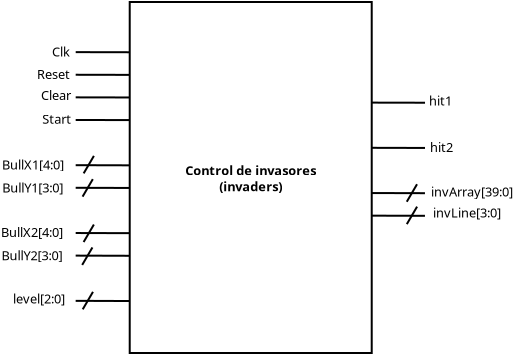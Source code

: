 <?xml version="1.0" encoding="UTF-8"?>
<dia:diagram xmlns:dia="http://www.lysator.liu.se/~alla/dia/">
  <dia:layer name="Background" visible="true" active="true">
    <dia:object type="Flowchart - Box" version="0" id="O0">
      <dia:attribute name="obj_pos">
        <dia:point val="16.3,4.65"/>
      </dia:attribute>
      <dia:attribute name="obj_bb">
        <dia:rectangle val="16.25,4.6;28.45,22.25"/>
      </dia:attribute>
      <dia:attribute name="elem_corner">
        <dia:point val="16.3,4.65"/>
      </dia:attribute>
      <dia:attribute name="elem_width">
        <dia:real val="12.1"/>
      </dia:attribute>
      <dia:attribute name="elem_height">
        <dia:real val="17.55"/>
      </dia:attribute>
      <dia:attribute name="border_width">
        <dia:real val="0.1"/>
      </dia:attribute>
      <dia:attribute name="show_background">
        <dia:boolean val="true"/>
      </dia:attribute>
      <dia:attribute name="padding">
        <dia:real val="0.5"/>
      </dia:attribute>
      <dia:attribute name="text">
        <dia:composite type="text">
          <dia:attribute name="string">
            <dia:string>#Control de invasores
(invaders)#</dia:string>
          </dia:attribute>
          <dia:attribute name="font">
            <dia:font family="sans" style="80" name="Helvetica-Bold"/>
          </dia:attribute>
          <dia:attribute name="height">
            <dia:real val="0.8"/>
          </dia:attribute>
          <dia:attribute name="pos">
            <dia:point val="22.35,13.22"/>
          </dia:attribute>
          <dia:attribute name="color">
            <dia:color val="#000000"/>
          </dia:attribute>
          <dia:attribute name="alignment">
            <dia:enum val="1"/>
          </dia:attribute>
        </dia:composite>
      </dia:attribute>
    </dia:object>
    <dia:object type="Standard - Line" version="0" id="O1">
      <dia:attribute name="obj_pos">
        <dia:point val="16.299,7.162"/>
      </dia:attribute>
      <dia:attribute name="obj_bb">
        <dia:rectangle val="13.549,7.107;16.349,7.212"/>
      </dia:attribute>
      <dia:attribute name="conn_endpoints">
        <dia:point val="16.299,7.162"/>
        <dia:point val="13.599,7.157"/>
      </dia:attribute>
      <dia:attribute name="numcp">
        <dia:int val="1"/>
      </dia:attribute>
    </dia:object>
    <dia:object type="Standard - Line" version="0" id="O2">
      <dia:attribute name="obj_pos">
        <dia:point val="16.298,8.293"/>
      </dia:attribute>
      <dia:attribute name="obj_bb">
        <dia:rectangle val="13.548,8.238;16.348,8.343"/>
      </dia:attribute>
      <dia:attribute name="conn_endpoints">
        <dia:point val="16.298,8.293"/>
        <dia:point val="13.598,8.288"/>
      </dia:attribute>
      <dia:attribute name="numcp">
        <dia:int val="1"/>
      </dia:attribute>
    </dia:object>
    <dia:object type="Standard - Line" version="0" id="O3">
      <dia:attribute name="obj_pos">
        <dia:point val="16.297,9.423"/>
      </dia:attribute>
      <dia:attribute name="obj_bb">
        <dia:rectangle val="13.548,9.368;16.348,9.473"/>
      </dia:attribute>
      <dia:attribute name="conn_endpoints">
        <dia:point val="16.297,9.423"/>
        <dia:point val="13.598,9.418"/>
      </dia:attribute>
      <dia:attribute name="numcp">
        <dia:int val="1"/>
      </dia:attribute>
    </dia:object>
    <dia:object type="Standard - Line" version="0" id="O4">
      <dia:attribute name="obj_pos">
        <dia:point val="16.297,10.554"/>
      </dia:attribute>
      <dia:attribute name="obj_bb">
        <dia:rectangle val="13.548,10.498;16.347,10.604"/>
      </dia:attribute>
      <dia:attribute name="conn_endpoints">
        <dia:point val="16.297,10.554"/>
        <dia:point val="13.598,10.549"/>
      </dia:attribute>
      <dia:attribute name="numcp">
        <dia:int val="1"/>
      </dia:attribute>
    </dia:object>
    <dia:object type="Standard - Line" version="0" id="O5">
      <dia:attribute name="obj_pos">
        <dia:point val="13.598,12.809"/>
      </dia:attribute>
      <dia:attribute name="obj_bb">
        <dia:rectangle val="13.548,12.759;16.346,12.866"/>
      </dia:attribute>
      <dia:attribute name="conn_endpoints">
        <dia:point val="13.598,12.809"/>
        <dia:point val="16.296,12.816"/>
      </dia:attribute>
      <dia:attribute name="numcp">
        <dia:int val="1"/>
      </dia:attribute>
    </dia:object>
    <dia:object type="Standard - Line" version="0" id="O6">
      <dia:attribute name="obj_pos">
        <dia:point val="13.598,13.94"/>
      </dia:attribute>
      <dia:attribute name="obj_bb">
        <dia:rectangle val="13.548,13.89;16.345,13.997"/>
      </dia:attribute>
      <dia:attribute name="conn_endpoints">
        <dia:point val="13.598,13.94"/>
        <dia:point val="16.295,13.947"/>
      </dia:attribute>
      <dia:attribute name="numcp">
        <dia:int val="1"/>
      </dia:attribute>
    </dia:object>
    <dia:object type="Standard - Line" version="0" id="O7">
      <dia:attribute name="obj_pos">
        <dia:point val="13.598,16.201"/>
      </dia:attribute>
      <dia:attribute name="obj_bb">
        <dia:rectangle val="13.547,16.151;16.344,16.259"/>
      </dia:attribute>
      <dia:attribute name="conn_endpoints">
        <dia:point val="13.598,16.201"/>
        <dia:point val="16.294,16.208"/>
      </dia:attribute>
      <dia:attribute name="numcp">
        <dia:int val="1"/>
      </dia:attribute>
    </dia:object>
    <dia:object type="Standard - Line" version="0" id="O8">
      <dia:attribute name="obj_pos">
        <dia:point val="13.597,17.331"/>
      </dia:attribute>
      <dia:attribute name="obj_bb">
        <dia:rectangle val="13.547,17.281;16.343,17.389"/>
      </dia:attribute>
      <dia:attribute name="conn_endpoints">
        <dia:point val="13.597,17.331"/>
        <dia:point val="16.293,17.339"/>
      </dia:attribute>
      <dia:attribute name="numcp">
        <dia:int val="1"/>
      </dia:attribute>
    </dia:object>
    <dia:object type="Standard - Line" version="0" id="O9">
      <dia:attribute name="obj_pos">
        <dia:point val="13.597,19.592"/>
      </dia:attribute>
      <dia:attribute name="obj_bb">
        <dia:rectangle val="13.547,19.542;16.342,19.651"/>
      </dia:attribute>
      <dia:attribute name="conn_endpoints">
        <dia:point val="13.597,19.592"/>
        <dia:point val="16.292,19.601"/>
      </dia:attribute>
      <dia:attribute name="numcp">
        <dia:int val="1"/>
      </dia:attribute>
    </dia:object>
    <dia:object type="Standard - Line" version="0" id="O10">
      <dia:attribute name="obj_pos">
        <dia:point val="31.065,9.686"/>
      </dia:attribute>
      <dia:attribute name="obj_bb">
        <dia:rectangle val="28.316,9.63;31.115,9.736"/>
      </dia:attribute>
      <dia:attribute name="conn_endpoints">
        <dia:point val="31.065,9.686"/>
        <dia:point val="28.366,9.681"/>
      </dia:attribute>
      <dia:attribute name="numcp">
        <dia:int val="1"/>
      </dia:attribute>
    </dia:object>
    <dia:object type="Standard - Line" version="0" id="O11">
      <dia:attribute name="obj_pos">
        <dia:point val="31.064,11.947"/>
      </dia:attribute>
      <dia:attribute name="obj_bb">
        <dia:rectangle val="28.316,11.891;31.114,11.998"/>
      </dia:attribute>
      <dia:attribute name="conn_endpoints">
        <dia:point val="31.064,11.947"/>
        <dia:point val="28.366,11.941"/>
      </dia:attribute>
      <dia:attribute name="numcp">
        <dia:int val="1"/>
      </dia:attribute>
    </dia:object>
    <dia:object type="Standard - Line" version="0" id="O12">
      <dia:attribute name="obj_pos">
        <dia:point val="31.062,14.209"/>
      </dia:attribute>
      <dia:attribute name="obj_bb">
        <dia:rectangle val="28.315,14.152;31.113,14.259"/>
      </dia:attribute>
      <dia:attribute name="conn_endpoints">
        <dia:point val="31.062,14.209"/>
        <dia:point val="28.365,14.202"/>
      </dia:attribute>
      <dia:attribute name="numcp">
        <dia:int val="1"/>
      </dia:attribute>
    </dia:object>
    <dia:object type="Standard - Line" version="0" id="O13">
      <dia:attribute name="obj_pos">
        <dia:point val="28.365,15.333"/>
      </dia:attribute>
      <dia:attribute name="obj_bb">
        <dia:rectangle val="28.315,15.283;31.112,15.39"/>
      </dia:attribute>
      <dia:attribute name="conn_endpoints">
        <dia:point val="28.365,15.333"/>
        <dia:point val="31.062,15.34"/>
      </dia:attribute>
      <dia:attribute name="numcp">
        <dia:int val="1"/>
      </dia:attribute>
    </dia:object>
    <dia:object type="Standard - Text" version="1" id="O14">
      <dia:attribute name="obj_pos">
        <dia:point val="9.259,6.919"/>
      </dia:attribute>
      <dia:attribute name="obj_bb">
        <dia:rectangle val="9.259,6.324;9.259,7.071"/>
      </dia:attribute>
      <dia:attribute name="text">
        <dia:composite type="text">
          <dia:attribute name="string">
            <dia:string>##</dia:string>
          </dia:attribute>
          <dia:attribute name="font">
            <dia:font family="sans" style="0" name="Helvetica"/>
          </dia:attribute>
          <dia:attribute name="height">
            <dia:real val="0.8"/>
          </dia:attribute>
          <dia:attribute name="pos">
            <dia:point val="9.259,6.919"/>
          </dia:attribute>
          <dia:attribute name="color">
            <dia:color val="#000000"/>
          </dia:attribute>
          <dia:attribute name="alignment">
            <dia:enum val="0"/>
          </dia:attribute>
        </dia:composite>
      </dia:attribute>
      <dia:attribute name="valign">
        <dia:enum val="3"/>
      </dia:attribute>
    </dia:object>
    <dia:object type="Standard - Text" version="1" id="O15">
      <dia:attribute name="obj_pos">
        <dia:point val="10.209,6.719"/>
      </dia:attribute>
      <dia:attribute name="obj_bb">
        <dia:rectangle val="10.209,6.124;10.209,6.871"/>
      </dia:attribute>
      <dia:attribute name="text">
        <dia:composite type="text">
          <dia:attribute name="string">
            <dia:string>##</dia:string>
          </dia:attribute>
          <dia:attribute name="font">
            <dia:font family="sans" style="0" name="Helvetica"/>
          </dia:attribute>
          <dia:attribute name="height">
            <dia:real val="0.8"/>
          </dia:attribute>
          <dia:attribute name="pos">
            <dia:point val="10.209,6.719"/>
          </dia:attribute>
          <dia:attribute name="color">
            <dia:color val="#000000"/>
          </dia:attribute>
          <dia:attribute name="alignment">
            <dia:enum val="0"/>
          </dia:attribute>
        </dia:composite>
      </dia:attribute>
      <dia:attribute name="valign">
        <dia:enum val="3"/>
      </dia:attribute>
    </dia:object>
    <dia:object type="Standard - Text" version="1" id="O16">
      <dia:attribute name="obj_pos">
        <dia:point val="12.409,7.369"/>
      </dia:attribute>
      <dia:attribute name="obj_bb">
        <dia:rectangle val="12.409,6.774;13.404,7.521"/>
      </dia:attribute>
      <dia:attribute name="text">
        <dia:composite type="text">
          <dia:attribute name="string">
            <dia:string>#Clk#</dia:string>
          </dia:attribute>
          <dia:attribute name="font">
            <dia:font family="sans" style="0" name="Helvetica"/>
          </dia:attribute>
          <dia:attribute name="height">
            <dia:real val="0.8"/>
          </dia:attribute>
          <dia:attribute name="pos">
            <dia:point val="12.409,7.369"/>
          </dia:attribute>
          <dia:attribute name="color">
            <dia:color val="#000000"/>
          </dia:attribute>
          <dia:attribute name="alignment">
            <dia:enum val="0"/>
          </dia:attribute>
        </dia:composite>
      </dia:attribute>
      <dia:attribute name="valign">
        <dia:enum val="3"/>
      </dia:attribute>
    </dia:object>
    <dia:object type="Standard - Text" version="1" id="O17">
      <dia:attribute name="obj_pos">
        <dia:point val="11.709,8.019"/>
      </dia:attribute>
      <dia:attribute name="obj_bb">
        <dia:rectangle val="11.691,7.405;11.709,8.209"/>
      </dia:attribute>
      <dia:attribute name="text">
        <dia:composite type="text">
          <dia:attribute name="string">
            <dia:string>##</dia:string>
          </dia:attribute>
          <dia:attribute name="font">
            <dia:font family="sans" style="0" name="Helvetica"/>
          </dia:attribute>
          <dia:attribute name="height">
            <dia:real val="0.8"/>
          </dia:attribute>
          <dia:attribute name="pos">
            <dia:point val="11.709,8.019"/>
          </dia:attribute>
          <dia:attribute name="color">
            <dia:color val="#000000"/>
          </dia:attribute>
          <dia:attribute name="alignment">
            <dia:enum val="0"/>
          </dia:attribute>
        </dia:composite>
      </dia:attribute>
      <dia:attribute name="valign">
        <dia:enum val="3"/>
      </dia:attribute>
    </dia:object>
    <dia:object type="Standard - Text" version="1" id="O18">
      <dia:attribute name="obj_pos">
        <dia:point val="11.664,8.504"/>
      </dia:attribute>
      <dia:attribute name="obj_bb">
        <dia:rectangle val="11.664,7.909;13.454,8.656"/>
      </dia:attribute>
      <dia:attribute name="text">
        <dia:composite type="text">
          <dia:attribute name="string">
            <dia:string>#Reset#</dia:string>
          </dia:attribute>
          <dia:attribute name="font">
            <dia:font family="sans" style="0" name="Helvetica"/>
          </dia:attribute>
          <dia:attribute name="height">
            <dia:real val="0.8"/>
          </dia:attribute>
          <dia:attribute name="pos">
            <dia:point val="11.664,8.504"/>
          </dia:attribute>
          <dia:attribute name="color">
            <dia:color val="#000000"/>
          </dia:attribute>
          <dia:attribute name="alignment">
            <dia:enum val="0"/>
          </dia:attribute>
        </dia:composite>
      </dia:attribute>
      <dia:attribute name="valign">
        <dia:enum val="3"/>
      </dia:attribute>
    </dia:object>
    <dia:object type="Standard - Text" version="1" id="O19">
      <dia:attribute name="obj_pos">
        <dia:point val="11.869,9.544"/>
      </dia:attribute>
      <dia:attribute name="obj_bb">
        <dia:rectangle val="11.869,8.949;13.544,9.696"/>
      </dia:attribute>
      <dia:attribute name="text">
        <dia:composite type="text">
          <dia:attribute name="string">
            <dia:string>#Clear#</dia:string>
          </dia:attribute>
          <dia:attribute name="font">
            <dia:font family="sans" style="0" name="Helvetica"/>
          </dia:attribute>
          <dia:attribute name="height">
            <dia:real val="0.8"/>
          </dia:attribute>
          <dia:attribute name="pos">
            <dia:point val="11.869,9.544"/>
          </dia:attribute>
          <dia:attribute name="color">
            <dia:color val="#000000"/>
          </dia:attribute>
          <dia:attribute name="alignment">
            <dia:enum val="0"/>
          </dia:attribute>
        </dia:composite>
      </dia:attribute>
      <dia:attribute name="valign">
        <dia:enum val="3"/>
      </dia:attribute>
    </dia:object>
    <dia:object type="Standard - Text" version="1" id="O20">
      <dia:attribute name="obj_pos">
        <dia:point val="11.924,10.734"/>
      </dia:attribute>
      <dia:attribute name="obj_bb">
        <dia:rectangle val="11.924,10.139;13.487,10.886"/>
      </dia:attribute>
      <dia:attribute name="text">
        <dia:composite type="text">
          <dia:attribute name="string">
            <dia:string>#Start#</dia:string>
          </dia:attribute>
          <dia:attribute name="font">
            <dia:font family="sans" style="0" name="Helvetica"/>
          </dia:attribute>
          <dia:attribute name="height">
            <dia:real val="0.8"/>
          </dia:attribute>
          <dia:attribute name="pos">
            <dia:point val="11.924,10.734"/>
          </dia:attribute>
          <dia:attribute name="color">
            <dia:color val="#000000"/>
          </dia:attribute>
          <dia:attribute name="alignment">
            <dia:enum val="0"/>
          </dia:attribute>
        </dia:composite>
      </dia:attribute>
      <dia:attribute name="valign">
        <dia:enum val="3"/>
      </dia:attribute>
    </dia:object>
    <dia:object type="Standard - Text" version="1" id="O21">
      <dia:attribute name="obj_pos">
        <dia:point val="9.909,13.019"/>
      </dia:attribute>
      <dia:attribute name="obj_bb">
        <dia:rectangle val="9.909,12.424;13.484,13.171"/>
      </dia:attribute>
      <dia:attribute name="text">
        <dia:composite type="text">
          <dia:attribute name="string">
            <dia:string>#BullX1[4:0]#</dia:string>
          </dia:attribute>
          <dia:attribute name="font">
            <dia:font family="sans" style="0" name="Helvetica"/>
          </dia:attribute>
          <dia:attribute name="height">
            <dia:real val="0.8"/>
          </dia:attribute>
          <dia:attribute name="pos">
            <dia:point val="9.909,13.019"/>
          </dia:attribute>
          <dia:attribute name="color">
            <dia:color val="#000000"/>
          </dia:attribute>
          <dia:attribute name="alignment">
            <dia:enum val="0"/>
          </dia:attribute>
        </dia:composite>
      </dia:attribute>
      <dia:attribute name="valign">
        <dia:enum val="3"/>
      </dia:attribute>
    </dia:object>
    <dia:object type="Standard - Text" version="1" id="O22">
      <dia:attribute name="obj_pos">
        <dia:point val="9.929,14.174"/>
      </dia:attribute>
      <dia:attribute name="obj_bb">
        <dia:rectangle val="9.929,13.579;13.457,14.326"/>
      </dia:attribute>
      <dia:attribute name="text">
        <dia:composite type="text">
          <dia:attribute name="string">
            <dia:string>#BullY1[3:0]#</dia:string>
          </dia:attribute>
          <dia:attribute name="font">
            <dia:font family="sans" style="0" name="Helvetica"/>
          </dia:attribute>
          <dia:attribute name="height">
            <dia:real val="0.8"/>
          </dia:attribute>
          <dia:attribute name="pos">
            <dia:point val="9.929,14.174"/>
          </dia:attribute>
          <dia:attribute name="color">
            <dia:color val="#000000"/>
          </dia:attribute>
          <dia:attribute name="alignment">
            <dia:enum val="0"/>
          </dia:attribute>
        </dia:composite>
      </dia:attribute>
      <dia:attribute name="valign">
        <dia:enum val="3"/>
      </dia:attribute>
    </dia:object>
    <dia:object type="Standard - Text" version="1" id="O23">
      <dia:attribute name="obj_pos">
        <dia:point val="10.459,19.719"/>
      </dia:attribute>
      <dia:attribute name="obj_bb">
        <dia:rectangle val="10.459,19.105;13.533,19.909"/>
      </dia:attribute>
      <dia:attribute name="text">
        <dia:composite type="text">
          <dia:attribute name="string">
            <dia:string>#level[2:0]#</dia:string>
          </dia:attribute>
          <dia:attribute name="font">
            <dia:font family="sans" style="0" name="Helvetica"/>
          </dia:attribute>
          <dia:attribute name="height">
            <dia:real val="0.8"/>
          </dia:attribute>
          <dia:attribute name="pos">
            <dia:point val="10.459,19.719"/>
          </dia:attribute>
          <dia:attribute name="color">
            <dia:color val="#000000"/>
          </dia:attribute>
          <dia:attribute name="alignment">
            <dia:enum val="0"/>
          </dia:attribute>
        </dia:composite>
      </dia:attribute>
      <dia:attribute name="valign">
        <dia:enum val="3"/>
      </dia:attribute>
    </dia:object>
    <dia:object type="Standard - Text" version="1" id="O24">
      <dia:attribute name="obj_pos">
        <dia:point val="9.864,16.404"/>
      </dia:attribute>
      <dia:attribute name="obj_bb">
        <dia:rectangle val="9.864,15.809;13.439,16.556"/>
      </dia:attribute>
      <dia:attribute name="text">
        <dia:composite type="text">
          <dia:attribute name="string">
            <dia:string>#BullX2[4:0]#</dia:string>
          </dia:attribute>
          <dia:attribute name="font">
            <dia:font family="sans" style="0" name="Helvetica"/>
          </dia:attribute>
          <dia:attribute name="height">
            <dia:real val="0.8"/>
          </dia:attribute>
          <dia:attribute name="pos">
            <dia:point val="9.864,16.404"/>
          </dia:attribute>
          <dia:attribute name="color">
            <dia:color val="#000000"/>
          </dia:attribute>
          <dia:attribute name="alignment">
            <dia:enum val="0"/>
          </dia:attribute>
        </dia:composite>
      </dia:attribute>
      <dia:attribute name="valign">
        <dia:enum val="3"/>
      </dia:attribute>
    </dia:object>
    <dia:object type="Standard - Text" version="1" id="O25">
      <dia:attribute name="obj_pos">
        <dia:point val="9.884,17.559"/>
      </dia:attribute>
      <dia:attribute name="obj_bb">
        <dia:rectangle val="9.884,16.964;13.412,17.711"/>
      </dia:attribute>
      <dia:attribute name="text">
        <dia:composite type="text">
          <dia:attribute name="string">
            <dia:string>#BullY2[3:0]#</dia:string>
          </dia:attribute>
          <dia:attribute name="font">
            <dia:font family="sans" style="0" name="Helvetica"/>
          </dia:attribute>
          <dia:attribute name="height">
            <dia:real val="0.8"/>
          </dia:attribute>
          <dia:attribute name="pos">
            <dia:point val="9.884,17.559"/>
          </dia:attribute>
          <dia:attribute name="color">
            <dia:color val="#000000"/>
          </dia:attribute>
          <dia:attribute name="alignment">
            <dia:enum val="0"/>
          </dia:attribute>
        </dia:composite>
      </dia:attribute>
      <dia:attribute name="valign">
        <dia:enum val="3"/>
      </dia:attribute>
    </dia:object>
    <dia:object type="Standard - Text" version="1" id="O26">
      <dia:attribute name="obj_pos">
        <dia:point val="31.259,9.819"/>
      </dia:attribute>
      <dia:attribute name="obj_bb">
        <dia:rectangle val="31.259,9.224;32.499,9.971"/>
      </dia:attribute>
      <dia:attribute name="text">
        <dia:composite type="text">
          <dia:attribute name="string">
            <dia:string>#hit1#</dia:string>
          </dia:attribute>
          <dia:attribute name="font">
            <dia:font family="sans" style="0" name="Helvetica"/>
          </dia:attribute>
          <dia:attribute name="height">
            <dia:real val="0.8"/>
          </dia:attribute>
          <dia:attribute name="pos">
            <dia:point val="31.259,9.819"/>
          </dia:attribute>
          <dia:attribute name="color">
            <dia:color val="#000000"/>
          </dia:attribute>
          <dia:attribute name="alignment">
            <dia:enum val="0"/>
          </dia:attribute>
        </dia:composite>
      </dia:attribute>
      <dia:attribute name="valign">
        <dia:enum val="3"/>
      </dia:attribute>
    </dia:object>
    <dia:object type="Standard - Text" version="1" id="O27">
      <dia:attribute name="obj_pos">
        <dia:point val="31.314,12.154"/>
      </dia:attribute>
      <dia:attribute name="obj_bb">
        <dia:rectangle val="31.314,11.559;32.554,12.306"/>
      </dia:attribute>
      <dia:attribute name="text">
        <dia:composite type="text">
          <dia:attribute name="string">
            <dia:string>#hit2#</dia:string>
          </dia:attribute>
          <dia:attribute name="font">
            <dia:font family="sans" style="0" name="Helvetica"/>
          </dia:attribute>
          <dia:attribute name="height">
            <dia:real val="0.8"/>
          </dia:attribute>
          <dia:attribute name="pos">
            <dia:point val="31.314,12.154"/>
          </dia:attribute>
          <dia:attribute name="color">
            <dia:color val="#000000"/>
          </dia:attribute>
          <dia:attribute name="alignment">
            <dia:enum val="0"/>
          </dia:attribute>
        </dia:composite>
      </dia:attribute>
      <dia:attribute name="valign">
        <dia:enum val="3"/>
      </dia:attribute>
    </dia:object>
    <dia:object type="Standard - Text" version="1" id="O28">
      <dia:attribute name="obj_pos">
        <dia:point val="31.359,14.369"/>
      </dia:attribute>
      <dia:attribute name="obj_bb">
        <dia:rectangle val="31.359,13.774;35.984,14.521"/>
      </dia:attribute>
      <dia:attribute name="text">
        <dia:composite type="text">
          <dia:attribute name="string">
            <dia:string>#invArray[39:0]#</dia:string>
          </dia:attribute>
          <dia:attribute name="font">
            <dia:font family="sans" style="0" name="Helvetica"/>
          </dia:attribute>
          <dia:attribute name="height">
            <dia:real val="0.8"/>
          </dia:attribute>
          <dia:attribute name="pos">
            <dia:point val="31.359,14.369"/>
          </dia:attribute>
          <dia:attribute name="color">
            <dia:color val="#000000"/>
          </dia:attribute>
          <dia:attribute name="alignment">
            <dia:enum val="0"/>
          </dia:attribute>
        </dia:composite>
      </dia:attribute>
      <dia:attribute name="valign">
        <dia:enum val="3"/>
      </dia:attribute>
    </dia:object>
    <dia:object type="Standard - Text" version="1" id="O29">
      <dia:attribute name="obj_pos">
        <dia:point val="31.459,15.419"/>
      </dia:attribute>
      <dia:attribute name="obj_bb">
        <dia:rectangle val="31.459,14.805;35.306,15.609"/>
      </dia:attribute>
      <dia:attribute name="text">
        <dia:composite type="text">
          <dia:attribute name="string">
            <dia:string>#invLine[3:0]#</dia:string>
          </dia:attribute>
          <dia:attribute name="font">
            <dia:font family="sans" style="0" name="Helvetica"/>
          </dia:attribute>
          <dia:attribute name="height">
            <dia:real val="0.8"/>
          </dia:attribute>
          <dia:attribute name="pos">
            <dia:point val="31.459,15.419"/>
          </dia:attribute>
          <dia:attribute name="color">
            <dia:color val="#000000"/>
          </dia:attribute>
          <dia:attribute name="alignment">
            <dia:enum val="0"/>
          </dia:attribute>
        </dia:composite>
      </dia:attribute>
      <dia:attribute name="valign">
        <dia:enum val="3"/>
      </dia:attribute>
    </dia:object>
    <dia:object type="Standard - Line" version="0" id="O30">
      <dia:attribute name="obj_pos">
        <dia:point val="13.997,13.219"/>
      </dia:attribute>
      <dia:attribute name="obj_bb">
        <dia:rectangle val="13.928,12.275;14.578,13.287"/>
      </dia:attribute>
      <dia:attribute name="conn_endpoints">
        <dia:point val="13.997,13.219"/>
        <dia:point val="14.509,12.344"/>
      </dia:attribute>
      <dia:attribute name="numcp">
        <dia:int val="1"/>
      </dia:attribute>
    </dia:object>
    <dia:object type="Standard - Line" version="0" id="O31">
      <dia:attribute name="obj_pos">
        <dia:point val="13.943,14.382"/>
      </dia:attribute>
      <dia:attribute name="obj_bb">
        <dia:rectangle val="13.874,13.439;14.524,14.451"/>
      </dia:attribute>
      <dia:attribute name="conn_endpoints">
        <dia:point val="13.943,14.382"/>
        <dia:point val="14.455,13.507"/>
      </dia:attribute>
      <dia:attribute name="numcp">
        <dia:int val="1"/>
      </dia:attribute>
    </dia:object>
    <dia:object type="Standard - Line" version="0" id="O32">
      <dia:attribute name="obj_pos">
        <dia:point val="13.995,16.652"/>
      </dia:attribute>
      <dia:attribute name="obj_bb">
        <dia:rectangle val="13.927,15.709;14.576,16.721"/>
      </dia:attribute>
      <dia:attribute name="conn_endpoints">
        <dia:point val="13.995,16.652"/>
        <dia:point val="14.508,15.777"/>
      </dia:attribute>
      <dia:attribute name="numcp">
        <dia:int val="1"/>
      </dia:attribute>
    </dia:object>
    <dia:object type="Standard - Line" version="0" id="O33">
      <dia:attribute name="obj_pos">
        <dia:point val="13.923,17.797"/>
      </dia:attribute>
      <dia:attribute name="obj_bb">
        <dia:rectangle val="13.854,16.854;14.504,17.866"/>
      </dia:attribute>
      <dia:attribute name="conn_endpoints">
        <dia:point val="13.923,17.797"/>
        <dia:point val="14.435,16.922"/>
      </dia:attribute>
      <dia:attribute name="numcp">
        <dia:int val="1"/>
      </dia:attribute>
    </dia:object>
    <dia:object type="Standard - Line" version="0" id="O34">
      <dia:attribute name="obj_pos">
        <dia:point val="13.95,20.017"/>
      </dia:attribute>
      <dia:attribute name="obj_bb">
        <dia:rectangle val="13.882,19.074;14.531,20.086"/>
      </dia:attribute>
      <dia:attribute name="conn_endpoints">
        <dia:point val="13.95,20.017"/>
        <dia:point val="14.463,19.142"/>
      </dia:attribute>
      <dia:attribute name="numcp">
        <dia:int val="1"/>
      </dia:attribute>
    </dia:object>
    <dia:object type="Standard - Line" version="0" id="O35">
      <dia:attribute name="obj_pos">
        <dia:point val="30.153,14.637"/>
      </dia:attribute>
      <dia:attribute name="obj_bb">
        <dia:rectangle val="30.084,13.694;30.734,14.706"/>
      </dia:attribute>
      <dia:attribute name="conn_endpoints">
        <dia:point val="30.153,14.637"/>
        <dia:point val="30.665,13.762"/>
      </dia:attribute>
      <dia:attribute name="numcp">
        <dia:int val="1"/>
      </dia:attribute>
    </dia:object>
    <dia:object type="Standard - Line" version="0" id="O36">
      <dia:attribute name="obj_pos">
        <dia:point val="30.155,15.757"/>
      </dia:attribute>
      <dia:attribute name="obj_bb">
        <dia:rectangle val="30.087,14.814;30.736,15.826"/>
      </dia:attribute>
      <dia:attribute name="conn_endpoints">
        <dia:point val="30.155,15.757"/>
        <dia:point val="30.668,14.882"/>
      </dia:attribute>
      <dia:attribute name="numcp">
        <dia:int val="1"/>
      </dia:attribute>
    </dia:object>
  </dia:layer>
</dia:diagram>
